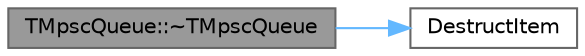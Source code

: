 digraph "TMpscQueue::~TMpscQueue"
{
 // INTERACTIVE_SVG=YES
 // LATEX_PDF_SIZE
  bgcolor="transparent";
  edge [fontname=Helvetica,fontsize=10,labelfontname=Helvetica,labelfontsize=10];
  node [fontname=Helvetica,fontsize=10,shape=box,height=0.2,width=0.4];
  rankdir="LR";
  Node1 [id="Node000001",label="TMpscQueue::~TMpscQueue",height=0.2,width=0.4,color="gray40", fillcolor="grey60", style="filled", fontcolor="black",tooltip=" "];
  Node1 -> Node2 [id="edge1_Node000001_Node000002",color="steelblue1",style="solid",tooltip=" "];
  Node2 [id="Node000002",label="DestructItem",height=0.2,width=0.4,color="grey40", fillcolor="white", style="filled",URL="$db/dea/MemoryOps_8h.html#a477c2edd170f23dc245b5c5ac7822e66",tooltip="Destructs a single item in memory."];
}
